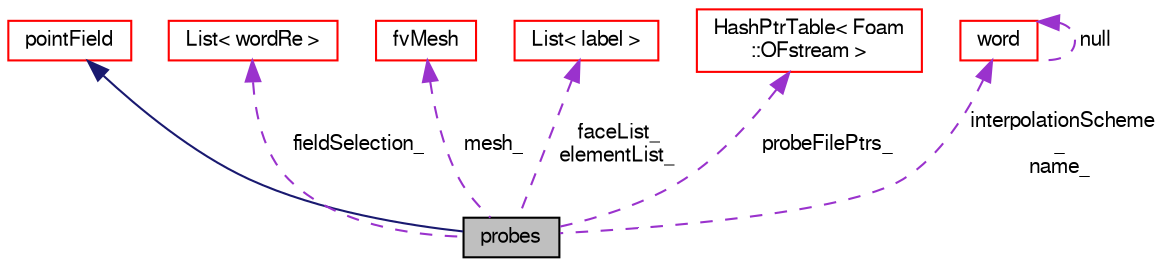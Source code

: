digraph "probes"
{
  bgcolor="transparent";
  edge [fontname="FreeSans",fontsize="10",labelfontname="FreeSans",labelfontsize="10"];
  node [fontname="FreeSans",fontsize="10",shape=record];
  Node12 [label="probes",height=0.2,width=0.4,color="black", fillcolor="grey75", style="filled", fontcolor="black"];
  Node13 -> Node12 [dir="back",color="midnightblue",fontsize="10",style="solid",fontname="FreeSans"];
  Node13 [label="pointField",height=0.2,width=0.4,color="red",URL="$a26466.html"];
  Node23 -> Node12 [dir="back",color="darkorchid3",fontsize="10",style="dashed",label=" fieldSelection_" ,fontname="FreeSans"];
  Node23 [label="List\< wordRe \>",height=0.2,width=0.4,color="red",URL="$a25694.html"];
  Node25 -> Node12 [dir="back",color="darkorchid3",fontsize="10",style="dashed",label=" mesh_" ,fontname="FreeSans"];
  Node25 [label="fvMesh",height=0.2,width=0.4,color="red",URL="$a22766.html",tooltip="Mesh data needed to do the Finite Volume discretisation. "];
  Node60 -> Node12 [dir="back",color="darkorchid3",fontsize="10",style="dashed",label=" faceList_\nelementList_" ,fontname="FreeSans"];
  Node60 [label="List\< label \>",height=0.2,width=0.4,color="red",URL="$a25694.html"];
  Node62 -> Node12 [dir="back",color="darkorchid3",fontsize="10",style="dashed",label=" probeFilePtrs_" ,fontname="FreeSans"];
  Node62 [label="HashPtrTable\< Foam\l::OFstream \>",height=0.2,width=0.4,color="red",URL="$a25686.html"];
  Node37 -> Node12 [dir="back",color="darkorchid3",fontsize="10",style="dashed",label=" interpolationScheme\l_\nname_" ,fontname="FreeSans"];
  Node37 [label="word",height=0.2,width=0.4,color="red",URL="$a28258.html",tooltip="A class for handling words, derived from string. "];
  Node37 -> Node37 [dir="back",color="darkorchid3",fontsize="10",style="dashed",label=" null" ,fontname="FreeSans"];
}
